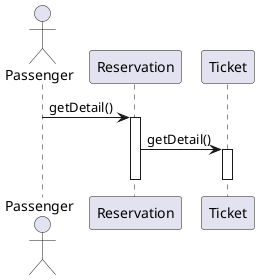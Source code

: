 @startuml ViewDetailsOfReservation

Actor Passenger

Passenger -> Reservation : getDetail()
activate Reservation
Reservation -> Ticket : getDetail()
activate Ticket
deactivate
deactivate

@enduml